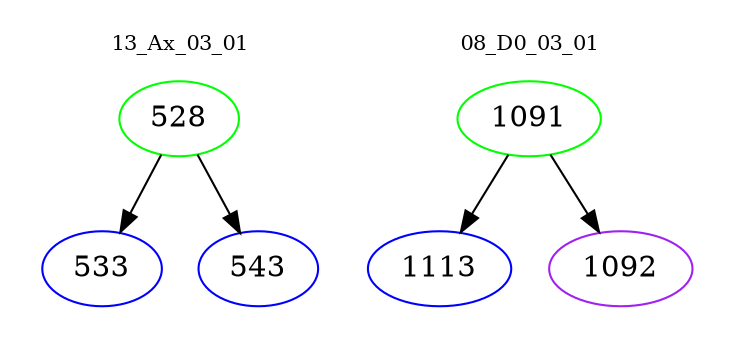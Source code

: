 digraph{
subgraph cluster_0 {
color = white
label = "13_Ax_03_01";
fontsize=10;
T0_528 [label="528", color="green"]
T0_528 -> T0_533 [color="black"]
T0_533 [label="533", color="blue"]
T0_528 -> T0_543 [color="black"]
T0_543 [label="543", color="blue"]
}
subgraph cluster_1 {
color = white
label = "08_D0_03_01";
fontsize=10;
T1_1091 [label="1091", color="green"]
T1_1091 -> T1_1113 [color="black"]
T1_1113 [label="1113", color="blue"]
T1_1091 -> T1_1092 [color="black"]
T1_1092 [label="1092", color="purple"]
}
}
